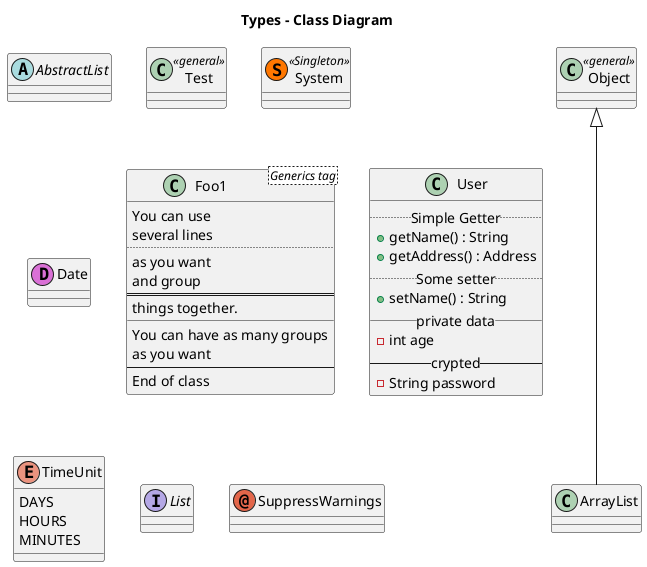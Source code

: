 @startuml

title Types - Class Diagram


skinparam componentStyle uml2

abstract class AbstractList {

}

class Test << general >> {
}

class System << (S,#FF7700) Singleton >>
class Date << (D,orchid) >>

class Foo1<Generics tag> {
  You can use
  several lines
  ..
  as you want
  and group
  ==
  things together.
  __
  You can have as many groups
  as you want
  --
  End of class
}

class User {
  .. Simple Getter ..
  + getName() : String
  + getAddress() : Address
  .. Some setter ..
  + setName() : String
  __ private data __
  -int age
  -- crypted --
  -String password
}

enum TimeUnit {
  DAYS
  HOURS
  MINUTES
}

interface List {

}

annotation SuppressWarnings

class Object << general >>
Object <|--- ArrayList

@enduml